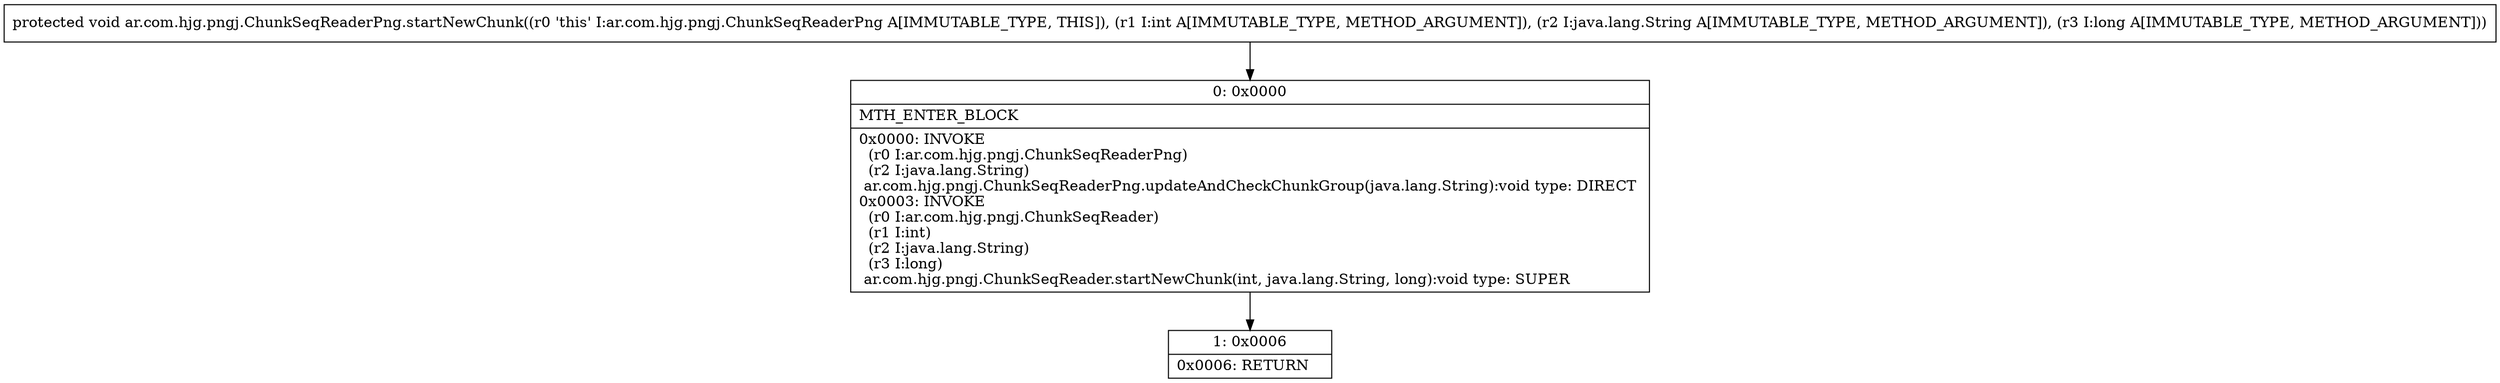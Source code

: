 digraph "CFG forar.com.hjg.pngj.ChunkSeqReaderPng.startNewChunk(ILjava\/lang\/String;J)V" {
Node_0 [shape=record,label="{0\:\ 0x0000|MTH_ENTER_BLOCK\l|0x0000: INVOKE  \l  (r0 I:ar.com.hjg.pngj.ChunkSeqReaderPng)\l  (r2 I:java.lang.String)\l ar.com.hjg.pngj.ChunkSeqReaderPng.updateAndCheckChunkGroup(java.lang.String):void type: DIRECT \l0x0003: INVOKE  \l  (r0 I:ar.com.hjg.pngj.ChunkSeqReader)\l  (r1 I:int)\l  (r2 I:java.lang.String)\l  (r3 I:long)\l ar.com.hjg.pngj.ChunkSeqReader.startNewChunk(int, java.lang.String, long):void type: SUPER \l}"];
Node_1 [shape=record,label="{1\:\ 0x0006|0x0006: RETURN   \l}"];
MethodNode[shape=record,label="{protected void ar.com.hjg.pngj.ChunkSeqReaderPng.startNewChunk((r0 'this' I:ar.com.hjg.pngj.ChunkSeqReaderPng A[IMMUTABLE_TYPE, THIS]), (r1 I:int A[IMMUTABLE_TYPE, METHOD_ARGUMENT]), (r2 I:java.lang.String A[IMMUTABLE_TYPE, METHOD_ARGUMENT]), (r3 I:long A[IMMUTABLE_TYPE, METHOD_ARGUMENT])) }"];
MethodNode -> Node_0;
Node_0 -> Node_1;
}

